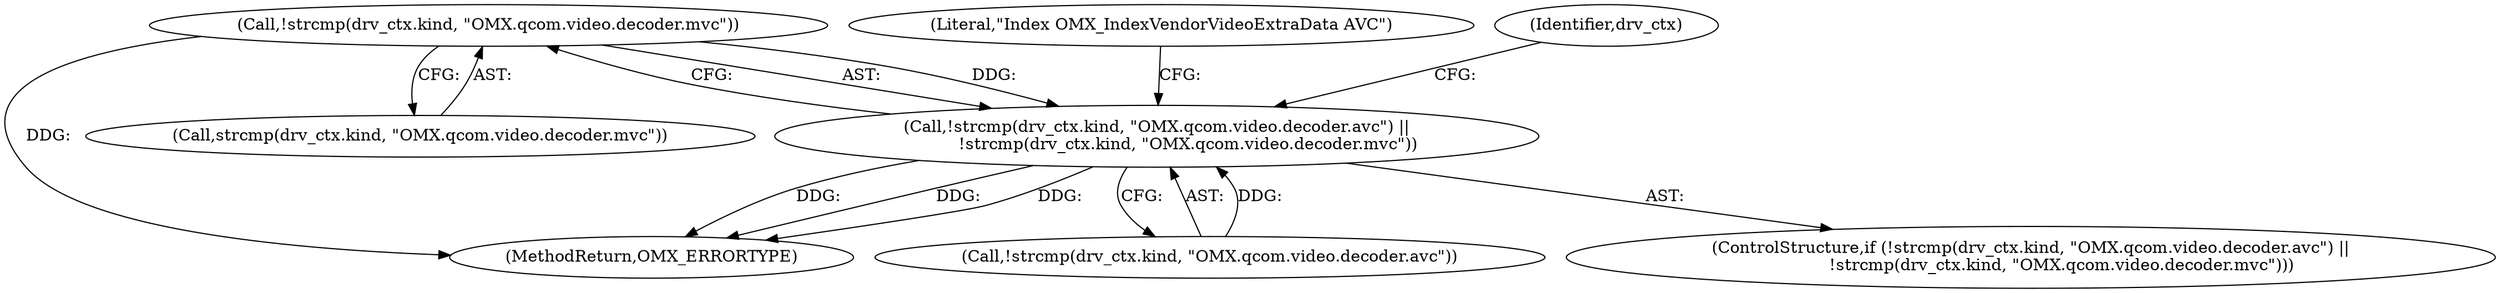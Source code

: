 digraph "0_Android_f22c2a0f0f9e030c240468d9d18b9297f001bcf0@API" {
"1000151" [label="(Call,!strcmp(drv_ctx.kind, \"OMX.qcom.video.decoder.mvc\"))"];
"1000144" [label="(Call,!strcmp(drv_ctx.kind, \"OMX.qcom.video.decoder.avc\") ||\n            !strcmp(drv_ctx.kind, \"OMX.qcom.video.decoder.mvc\"))"];
"1000151" [label="(Call,!strcmp(drv_ctx.kind, \"OMX.qcom.video.decoder.mvc\"))"];
"1000143" [label="(ControlStructure,if (!strcmp(drv_ctx.kind, \"OMX.qcom.video.decoder.avc\") ||\n            !strcmp(drv_ctx.kind, \"OMX.qcom.video.decoder.mvc\")))"];
"1001056" [label="(MethodReturn,OMX_ERRORTYPE)"];
"1000144" [label="(Call,!strcmp(drv_ctx.kind, \"OMX.qcom.video.decoder.avc\") ||\n            !strcmp(drv_ctx.kind, \"OMX.qcom.video.decoder.mvc\"))"];
"1000159" [label="(Literal,\"Index OMX_IndexVendorVideoExtraData AVC\")"];
"1000334" [label="(Identifier,drv_ctx)"];
"1000145" [label="(Call,!strcmp(drv_ctx.kind, \"OMX.qcom.video.decoder.avc\"))"];
"1000152" [label="(Call,strcmp(drv_ctx.kind, \"OMX.qcom.video.decoder.mvc\"))"];
"1000151" -> "1000144"  [label="AST: "];
"1000151" -> "1000152"  [label="CFG: "];
"1000152" -> "1000151"  [label="AST: "];
"1000144" -> "1000151"  [label="CFG: "];
"1000151" -> "1001056"  [label="DDG: "];
"1000151" -> "1000144"  [label="DDG: "];
"1000144" -> "1000143"  [label="AST: "];
"1000144" -> "1000145"  [label="CFG: "];
"1000145" -> "1000144"  [label="AST: "];
"1000159" -> "1000144"  [label="CFG: "];
"1000334" -> "1000144"  [label="CFG: "];
"1000144" -> "1001056"  [label="DDG: "];
"1000144" -> "1001056"  [label="DDG: "];
"1000144" -> "1001056"  [label="DDG: "];
"1000145" -> "1000144"  [label="DDG: "];
}
